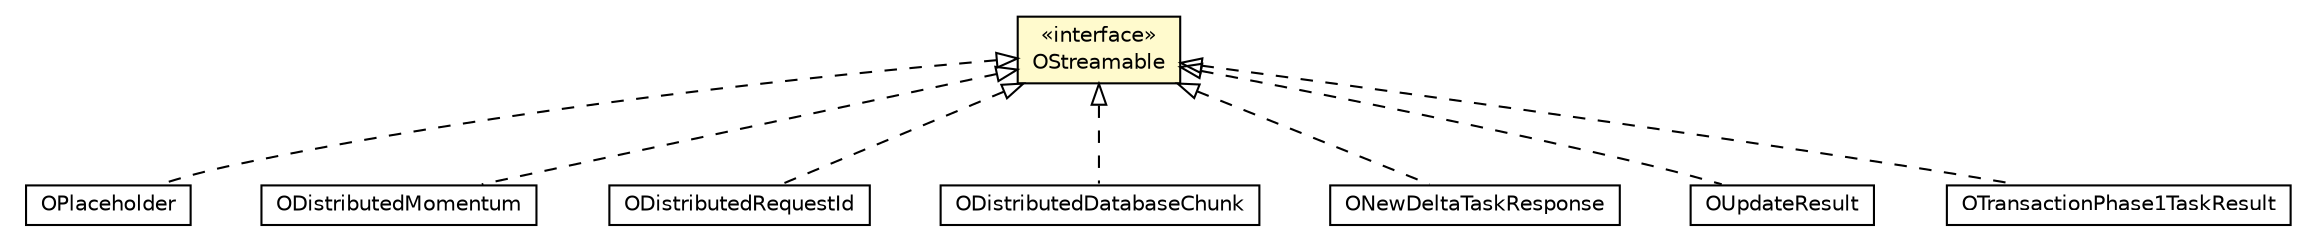 #!/usr/local/bin/dot
#
# Class diagram 
# Generated by UMLGraph version R5_6-24-gf6e263 (http://www.umlgraph.org/)
#

digraph G {
	edge [fontname="Helvetica",fontsize=10,labelfontname="Helvetica",labelfontsize=10];
	node [fontname="Helvetica",fontsize=10,shape=plaintext];
	nodesep=0.25;
	ranksep=0.5;
	// com.orientechnologies.orient.core.db.record.OPlaceholder
	c7314611 [label=<<table title="com.orientechnologies.orient.core.db.record.OPlaceholder" border="0" cellborder="1" cellspacing="0" cellpadding="2" port="p" href="../db/record/OPlaceholder.html">
		<tr><td><table border="0" cellspacing="0" cellpadding="1">
<tr><td align="center" balign="center"> OPlaceholder </td></tr>
		</table></td></tr>
		</table>>, URL="../db/record/OPlaceholder.html", fontname="Helvetica", fontcolor="black", fontsize=10.0];
	// com.orientechnologies.orient.core.serialization.OStreamable
	c7315603 [label=<<table title="com.orientechnologies.orient.core.serialization.OStreamable" border="0" cellborder="1" cellspacing="0" cellpadding="2" port="p" bgcolor="lemonChiffon" href="./OStreamable.html">
		<tr><td><table border="0" cellspacing="0" cellpadding="1">
<tr><td align="center" balign="center"> &#171;interface&#187; </td></tr>
<tr><td align="center" balign="center"> OStreamable </td></tr>
		</table></td></tr>
		</table>>, URL="./OStreamable.html", fontname="Helvetica", fontcolor="black", fontsize=10.0];
	// com.orientechnologies.orient.server.distributed.ODistributedMomentum
	c7316541 [label=<<table title="com.orientechnologies.orient.server.distributed.ODistributedMomentum" border="0" cellborder="1" cellspacing="0" cellpadding="2" port="p" href="../../server/distributed/ODistributedMomentum.html">
		<tr><td><table border="0" cellspacing="0" cellpadding="1">
<tr><td align="center" balign="center"> ODistributedMomentum </td></tr>
		</table></td></tr>
		</table>>, URL="../../server/distributed/ODistributedMomentum.html", fontname="Helvetica", fontcolor="black", fontsize=10.0];
	// com.orientechnologies.orient.server.distributed.ODistributedRequestId
	c7316562 [label=<<table title="com.orientechnologies.orient.server.distributed.ODistributedRequestId" border="0" cellborder="1" cellspacing="0" cellpadding="2" port="p" href="../../server/distributed/ODistributedRequestId.html">
		<tr><td><table border="0" cellspacing="0" cellpadding="1">
<tr><td align="center" balign="center"> ODistributedRequestId </td></tr>
		</table></td></tr>
		</table>>, URL="../../server/distributed/ODistributedRequestId.html", fontname="Helvetica", fontcolor="black", fontsize=10.0];
	// com.orientechnologies.orient.server.distributed.impl.ODistributedDatabaseChunk
	c7316849 [label=<<table title="com.orientechnologies.orient.server.distributed.impl.ODistributedDatabaseChunk" border="0" cellborder="1" cellspacing="0" cellpadding="2" port="p" href="../../server/distributed/impl/ODistributedDatabaseChunk.html">
		<tr><td><table border="0" cellspacing="0" cellpadding="1">
<tr><td align="center" balign="center"> ODistributedDatabaseChunk </td></tr>
		</table></td></tr>
		</table>>, URL="../../server/distributed/impl/ODistributedDatabaseChunk.html", fontname="Helvetica", fontcolor="black", fontsize=10.0];
	// com.orientechnologies.orient.server.distributed.impl.task.ONewDeltaTaskResponse
	c7316874 [label=<<table title="com.orientechnologies.orient.server.distributed.impl.task.ONewDeltaTaskResponse" border="0" cellborder="1" cellspacing="0" cellpadding="2" port="p" href="../../server/distributed/impl/task/ONewDeltaTaskResponse.html">
		<tr><td><table border="0" cellspacing="0" cellpadding="1">
<tr><td align="center" balign="center"> ONewDeltaTaskResponse </td></tr>
		</table></td></tr>
		</table>>, URL="../../server/distributed/impl/task/ONewDeltaTaskResponse.html", fontname="Helvetica", fontcolor="black", fontsize=10.0];
	// com.orientechnologies.orient.server.distributed.impl.task.OUpdateDatabaseStatusTask.OUpdateResult
	c7316881 [label=<<table title="com.orientechnologies.orient.server.distributed.impl.task.OUpdateDatabaseStatusTask.OUpdateResult" border="0" cellborder="1" cellspacing="0" cellpadding="2" port="p" href="../../server/distributed/impl/task/OUpdateDatabaseStatusTask.OUpdateResult.html">
		<tr><td><table border="0" cellspacing="0" cellpadding="1">
<tr><td align="center" balign="center"> OUpdateResult </td></tr>
		</table></td></tr>
		</table>>, URL="../../server/distributed/impl/task/OUpdateDatabaseStatusTask.OUpdateResult.html", fontname="Helvetica", fontcolor="black", fontsize=10.0];
	// com.orientechnologies.orient.server.distributed.impl.task.OTransactionPhase1TaskResult
	c7316895 [label=<<table title="com.orientechnologies.orient.server.distributed.impl.task.OTransactionPhase1TaskResult" border="0" cellborder="1" cellspacing="0" cellpadding="2" port="p" href="../../server/distributed/impl/task/OTransactionPhase1TaskResult.html">
		<tr><td><table border="0" cellspacing="0" cellpadding="1">
<tr><td align="center" balign="center"> OTransactionPhase1TaskResult </td></tr>
		</table></td></tr>
		</table>>, URL="../../server/distributed/impl/task/OTransactionPhase1TaskResult.html", fontname="Helvetica", fontcolor="black", fontsize=10.0];
	//com.orientechnologies.orient.core.db.record.OPlaceholder implements com.orientechnologies.orient.core.serialization.OStreamable
	c7315603:p -> c7314611:p [dir=back,arrowtail=empty,style=dashed];
	//com.orientechnologies.orient.server.distributed.ODistributedMomentum implements com.orientechnologies.orient.core.serialization.OStreamable
	c7315603:p -> c7316541:p [dir=back,arrowtail=empty,style=dashed];
	//com.orientechnologies.orient.server.distributed.ODistributedRequestId implements com.orientechnologies.orient.core.serialization.OStreamable
	c7315603:p -> c7316562:p [dir=back,arrowtail=empty,style=dashed];
	//com.orientechnologies.orient.server.distributed.impl.ODistributedDatabaseChunk implements com.orientechnologies.orient.core.serialization.OStreamable
	c7315603:p -> c7316849:p [dir=back,arrowtail=empty,style=dashed];
	//com.orientechnologies.orient.server.distributed.impl.task.ONewDeltaTaskResponse implements com.orientechnologies.orient.core.serialization.OStreamable
	c7315603:p -> c7316874:p [dir=back,arrowtail=empty,style=dashed];
	//com.orientechnologies.orient.server.distributed.impl.task.OUpdateDatabaseStatusTask.OUpdateResult implements com.orientechnologies.orient.core.serialization.OStreamable
	c7315603:p -> c7316881:p [dir=back,arrowtail=empty,style=dashed];
	//com.orientechnologies.orient.server.distributed.impl.task.OTransactionPhase1TaskResult implements com.orientechnologies.orient.core.serialization.OStreamable
	c7315603:p -> c7316895:p [dir=back,arrowtail=empty,style=dashed];
}

